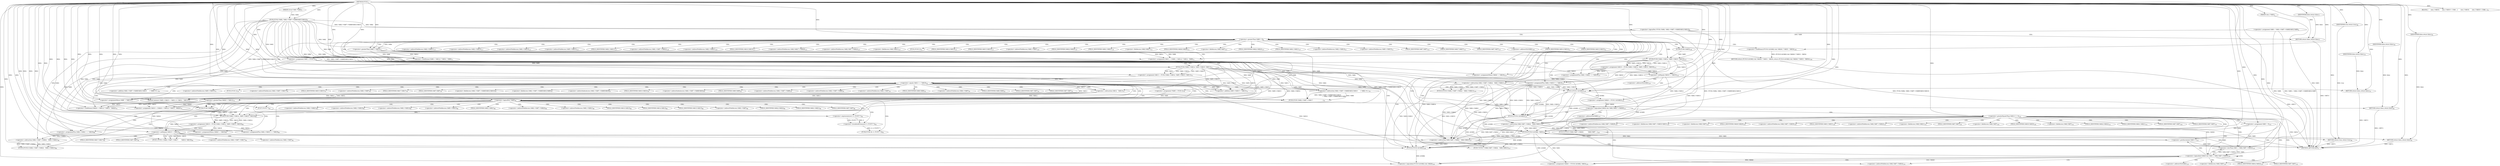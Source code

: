 digraph "FUN1" {  
"8" [label = <(METHOD,FUN1)<SUB>1</SUB>> ]
"331" [label = <(METHOD_RETURN,ANY)<SUB>1</SUB>> ]
"9" [label = <(PARAM,struct VAR1 *VAR2)<SUB>1</SUB>> ]
"10" [label = <(PARAM,size_t VAR3)<SUB>1</SUB>> ]
"14" [label = <(&lt;operator&gt;.assignment,VAR6 = VAR2-&gt;VAR7-&gt;VAR8[VAR3].VAR9)<SUB>4</SUB>> ]
"205" [label = <(FUN8,FUN8 (VAR5))<SUB>109</SUB>> ]
"207" [label = <(&lt;operator&gt;.assignment,VAR18 = FUN9 (VAR2-&gt;VAR14, VAR5-&gt;VAR15, VAR19))<SUB>112</SUB>> ]
"217" [label = <(&lt;operator&gt;.assignmentMinus,VAR20 -= VAR18)<SUB>113</SUB>> ]
"220" [label = <(&lt;operator&gt;.assignmentPlus,VAR2-&gt;VAR21 += VAR18)<SUB>115</SUB>> ]
"225" [label = <(FUN10,FUN10 (VAR2-&gt;VAR7-&gt;VAR22 - VAR2-&gt;VAR21))<SUB>116</SUB>> ]
"235" [label = <(&lt;operator&gt;.assignmentPlus,VAR2-&gt;VAR10 += VAR18)<SUB>117</SUB>> ]
"312" [label = <(FUN17,FUN17 (VAR2.VAR7-&gt;VAR22 - VAR2.VAR21))<SUB>137</SUB>> ]
"322" [label = <(RETURN,return (FUN18 (&amp;VAR2) &amp;&amp; VAR26) ? VAR33 : VAR34;,return (FUN18 (&amp;VAR2) &amp;&amp; VAR26) ? VAR33 : VAR34;)<SUB>138</SUB>> ]
"26" [label = <(&lt;operator&gt;.logicalNot,!FUN2 (VAR2, VAR2-&gt;VAR7-&gt;VAR8[VAR3].VAR10))<SUB>6</SUB>> ]
"42" [label = <(&lt;operator&gt;.greaterThan,VAR6 &gt; 0)<SUB>9</SUB>> ]
"241" [label = <(&lt;operator&gt;.notEquals,VAR18 != VAR19)<SUB>118</SUB>> ]
"251" [label = <(&lt;operator&gt;.logicalAnd,VAR26 &amp;&amp; VAR2.VAR27-&gt;VAR28)<SUB>121</SUB>> ]
"323" [label = <(&lt;operator&gt;.conditional,(FUN18 (&amp;VAR2) &amp;&amp; VAR26) ? VAR33 : VAR34)<SUB>138</SUB>> ]
"39" [label = <(RETURN,return false;,return false;)<SUB>7</SUB>> ]
"47" [label = <(&lt;operator&gt;.assignment,VAR11 = (VAR6 &gt; VAR12) ? VAR12 : VAR6)<SUB>11</SUB>> ]
"56" [label = <(&lt;operator&gt;.assignment,VAR5 = FUN3 ())<SUB>14</SUB>> ]
"59" [label = <(&lt;operator&gt;.assignment,VAR13 = FUN4 (VAR2-&gt;VAR14, VAR5-&gt;VAR15, VAR11))<SUB>15</SUB>> ]
"104" [label = <(memset,memset (VAR5-&gt;VAR15 + VAR13, 0, VAR12 - VAR13))<SUB>74</SUB>> ]
"114" [label = <(&lt;operator&gt;.assignmentMinus,VAR6 -= VAR13)<SUB>75</SUB>> ]
"117" [label = <(BLOCK,{
      size_t VAR18;
      size_t VAR19 = (VAR...,{
      size_t VAR18;
      size_t VAR19 = (VAR...)<SUB>76</SUB>> ]
"195" [label = <(RETURN,return true;,return true;)<SUB>98</SUB>> ]
"209" [label = <(FUN9,FUN9 (VAR2-&gt;VAR14, VAR5-&gt;VAR15, VAR19))<SUB>112</SUB>> ]
"226" [label = <(&lt;operator&gt;.subtraction,VAR2-&gt;VAR7-&gt;VAR22 - VAR2-&gt;VAR21)<SUB>116</SUB>> ]
"245" [label = <(&lt;operator&gt;.assignment,VAR26 = FUN13 (&amp;VAR2))<SUB>120</SUB>> ]
"259" [label = <(FUN14,FUN14 (&amp;VAR2))<SUB>123</SUB>> ]
"313" [label = <(&lt;operator&gt;.subtraction,VAR2.VAR7-&gt;VAR22 - VAR2.VAR21)<SUB>137</SUB>> ]
"27" [label = <(FUN2,FUN2 (VAR2, VAR2-&gt;VAR7-&gt;VAR8[VAR3].VAR10))<SUB>6</SUB>> ]
"40" [label = <(IDENTIFIER,false,return false;)<SUB>7</SUB>> ]
"70" [label = <(&lt;operator&gt;.equals,VAR13 == VAR16)<SUB>16</SUB>> ]
"120" [label = <(&lt;operator&gt;.assignment,VAR19 = (VAR20 &gt; VAR12) ? VAR12 : VAR20)<SUB>78</SUB>> ]
"129" [label = <(&lt;operator&gt;.assignment,*VAR5 = FUN3 ())<SUB>79</SUB>> ]
"145" [label = <(FUN8,FUN8 (VAR5))<SUB>85</SUB>> ]
"147" [label = <(&lt;operator&gt;.assignment,VAR18 = FUN9 (VAR2-&gt;VAR14, VAR5-&gt;VAR15, VAR19))<SUB>86</SUB>> ]
"157" [label = <(&lt;operator&gt;.assignmentMinus,VAR20 -= VAR18)<SUB>87</SUB>> ]
"160" [label = <(&lt;operator&gt;.assignmentPlus,VAR2-&gt;VAR21 += VAR18)<SUB>88</SUB>> ]
"165" [label = <(FUN10,FUN10 (VAR2-&gt;VAR7-&gt;VAR22 - VAR2-&gt;VAR21))<SUB>89</SUB>> ]
"175" [label = <(&lt;operator&gt;.assignmentPlus,VAR2-&gt;VAR10 += VAR18)<SUB>90</SUB>> ]
"196" [label = <(IDENTIFIER,true,return true;)<SUB>98</SUB>> ]
"263" [label = <(&lt;operator&gt;.greaterEqualsThan,VAR14 &gt;= 0)<SUB>125</SUB>> ]
"324" [label = <(&lt;operator&gt;.logicalAnd,FUN18 (&amp;VAR2) &amp;&amp; VAR26)<SUB>138</SUB>> ]
"49" [label = <(&lt;operator&gt;.conditional,(VAR6 &gt; VAR12) ? VAR12 : VAR6)<SUB>11</SUB>> ]
"61" [label = <(FUN4,FUN4 (VAR2-&gt;VAR14, VAR5-&gt;VAR15, VAR11))<SUB>15</SUB>> ]
"74" [label = <(FUN5,FUN5 (VAR2-&gt;VAR7-&gt;VAR17,
	                     ...)<SUB>18</SUB>> ]
"102" [label = <(RETURN,return false;,return false;)<SUB>23</SUB>> ]
"105" [label = <(&lt;operator&gt;.addition,VAR5-&gt;VAR15 + VAR13)<SUB>74</SUB>> ]
"111" [label = <(&lt;operator&gt;.subtraction,VAR12 - VAR13)<SUB>74</SUB>> ]
"133" [label = <(&lt;operator&gt;.logicalNot,!VAR5)<SUB>80</SUB>> ]
"181" [label = <(&lt;operator&gt;.notEquals,VAR18 != VAR19)<SUB>91</SUB>> ]
"247" [label = <(FUN13,FUN13 (&amp;VAR2))<SUB>120</SUB>> ]
"268" [label = <(FUN15,FUN15 (VAR2.VAR7-&gt;VAR29,
		          VAR2.VAR7-...)<SUB>129</SUB>> ]
"325" [label = <(FUN18,FUN18 (&amp;VAR2))<SUB>138</SUB>> ]
"50" [label = <(&lt;operator&gt;.greaterThan,VAR6 &gt; VAR12)<SUB>11</SUB>> ]
"103" [label = <(IDENTIFIER,false,return false;)<SUB>23</SUB>> ]
"122" [label = <(&lt;operator&gt;.conditional,(VAR20 &gt; VAR12) ? VAR12 : VAR20)<SUB>78</SUB>> ]
"136" [label = <(FUN6,FUN6 ((0, 0, FUN7(&quot;&quot;))))<SUB>82</SUB>> ]
"143" [label = <(RETURN,return false;,return false;)<SUB>83</SUB>> ]
"149" [label = <(FUN9,FUN9 (VAR2-&gt;VAR14, VAR5-&gt;VAR15, VAR19))<SUB>86</SUB>> ]
"166" [label = <(&lt;operator&gt;.subtraction,VAR2-&gt;VAR7-&gt;VAR22 - VAR2-&gt;VAR21)<SUB>89</SUB>> ]
"185" [label = <(FUN11,FUN11 (VAR2-&gt;VAR7-&gt;VAR17,
			       VAR18, VAR19))<SUB>93</SUB>> ]
"193" [label = <(RETURN,return false;,return false;)<SUB>95</SUB>> ]
"295" [label = <(&lt;operator&gt;.logicalAnd,VAR26 &amp;&amp; VAR3 &lt; VAR2.VAR7-&gt;VAR32)<SUB>132</SUB>> ]
"304" [label = <(&lt;operator&gt;.postIncrement,VAR3++)<SUB>132</SUB>> ]
"306" [label = <(&lt;operator&gt;.assignment,VAR26 = FUN16 (&amp;VAR2, VAR3))<SUB>133</SUB>> ]
"80" [label = <(&lt;operator&gt;.subtraction,VAR2-&gt;VAR7-&gt;VAR8[VAR3].VAR10
			      + VAR2-&gt;V...)<SUB>19</SUB>> ]
"123" [label = <(&lt;operator&gt;.greaterThan,VAR20 &gt; VAR12)<SUB>78</SUB>> ]
"144" [label = <(IDENTIFIER,false,return false;)<SUB>83</SUB>> ]
"194" [label = <(IDENTIFIER,false,return false;)<SUB>95</SUB>> ]
"281" [label = <(&lt;operator&gt;.subtraction,VAR2.VAR7-&gt;VAR22 - VAR2.VAR21)<SUB>131</SUB>> ]
"292" [label = <(&lt;operator&gt;.assignment,VAR3 = 0)<SUB>132</SUB>> ]
"81" [label = <(&lt;operator&gt;.addition,VAR2-&gt;VAR7-&gt;VAR8[VAR3].VAR10
			      + VAR2-&gt;V...)<SUB>19</SUB>> ]
"137" [label = <(&lt;operator&gt;.bracketedPrimary,(0, 0, FUN7(&quot;&quot;)))<SUB>82</SUB>> ]
"297" [label = <(&lt;operator&gt;.lessThan,VAR3 &lt; VAR2.VAR7-&gt;VAR32)<SUB>132</SUB>> ]
"308" [label = <(FUN16,FUN16 (&amp;VAR2, VAR3))<SUB>133</SUB>> ]
"138" [label = <(&lt;operator&gt;.expressionList,0, 0, FUN7(&quot;&quot;))<SUB>82</SUB>> ]
"141" [label = <(FUN7,FUN7(&quot;&quot;))<SUB>82</SUB>> ]
"221" [label = <(&lt;operator&gt;.indirectFieldAccess,VAR2-&gt;VAR21)<SUB>115</SUB>> ]
"236" [label = <(&lt;operator&gt;.indirectFieldAccess,VAR2-&gt;VAR10)<SUB>117</SUB>> ]
"210" [label = <(&lt;operator&gt;.indirectFieldAccess,VAR2-&gt;VAR14)<SUB>112</SUB>> ]
"213" [label = <(&lt;operator&gt;.indirectFieldAccess,VAR5-&gt;VAR15)<SUB>112</SUB>> ]
"223" [label = <(FIELD_IDENTIFIER,VAR21,VAR21)<SUB>115</SUB>> ]
"227" [label = <(&lt;operator&gt;.indirectFieldAccess,VAR2-&gt;VAR7-&gt;VAR22)<SUB>116</SUB>> ]
"232" [label = <(&lt;operator&gt;.indirectFieldAccess,VAR2-&gt;VAR21)<SUB>116</SUB>> ]
"238" [label = <(FIELD_IDENTIFIER,VAR10,VAR10)<SUB>117</SUB>> ]
"253" [label = <(&lt;operator&gt;.indirectFieldAccess,VAR2.VAR27-&gt;VAR28)<SUB>121</SUB>> ]
"314" [label = <(&lt;operator&gt;.indirectFieldAccess,VAR2.VAR7-&gt;VAR22)<SUB>137</SUB>> ]
"319" [label = <(&lt;operator&gt;.fieldAccess,VAR2.VAR21)<SUB>137</SUB>> ]
"58" [label = <(FUN3,FUN3 ())<SUB>14</SUB>> ]
"212" [label = <(FIELD_IDENTIFIER,VAR14,VAR14)<SUB>112</SUB>> ]
"215" [label = <(FIELD_IDENTIFIER,VAR15,VAR15)<SUB>112</SUB>> ]
"228" [label = <(&lt;operator&gt;.indirectFieldAccess,VAR2-&gt;VAR7)<SUB>116</SUB>> ]
"231" [label = <(FIELD_IDENTIFIER,VAR22,VAR22)<SUB>116</SUB>> ]
"234" [label = <(FIELD_IDENTIFIER,VAR21,VAR21)<SUB>116</SUB>> ]
"254" [label = <(&lt;operator&gt;.fieldAccess,VAR2.VAR27)<SUB>121</SUB>> ]
"257" [label = <(FIELD_IDENTIFIER,VAR28,VAR28)<SUB>121</SUB>> ]
"260" [label = <(&lt;operator&gt;.addressOf,&amp;VAR2)<SUB>123</SUB>> ]
"315" [label = <(&lt;operator&gt;.fieldAccess,VAR2.VAR7)<SUB>137</SUB>> ]
"318" [label = <(FIELD_IDENTIFIER,VAR22,VAR22)<SUB>137</SUB>> ]
"321" [label = <(FIELD_IDENTIFIER,VAR21,VAR21)<SUB>137</SUB>> ]
"62" [label = <(&lt;operator&gt;.indirectFieldAccess,VAR2-&gt;VAR14)<SUB>15</SUB>> ]
"65" [label = <(&lt;operator&gt;.indirectFieldAccess,VAR5-&gt;VAR15)<SUB>15</SUB>> ]
"106" [label = <(&lt;operator&gt;.indirectFieldAccess,VAR5-&gt;VAR15)<SUB>74</SUB>> ]
"131" [label = <(FUN3,FUN3 ())<SUB>79</SUB>> ]
"161" [label = <(&lt;operator&gt;.indirectFieldAccess,VAR2-&gt;VAR21)<SUB>88</SUB>> ]
"176" [label = <(&lt;operator&gt;.indirectFieldAccess,VAR2-&gt;VAR10)<SUB>90</SUB>> ]
"230" [label = <(FIELD_IDENTIFIER,VAR7,VAR7)<SUB>116</SUB>> ]
"248" [label = <(&lt;operator&gt;.addressOf,&amp;VAR2)<SUB>120</SUB>> ]
"256" [label = <(FIELD_IDENTIFIER,VAR27,VAR27)<SUB>121</SUB>> ]
"317" [label = <(FIELD_IDENTIFIER,VAR7,VAR7)<SUB>137</SUB>> ]
"326" [label = <(&lt;operator&gt;.addressOf,&amp;VAR2)<SUB>138</SUB>> ]
"64" [label = <(FIELD_IDENTIFIER,VAR14,VAR14)<SUB>15</SUB>> ]
"67" [label = <(FIELD_IDENTIFIER,VAR15,VAR15)<SUB>15</SUB>> ]
"75" [label = <(&lt;operator&gt;.indirectFieldAccess,VAR2-&gt;VAR7-&gt;VAR17)<SUB>18</SUB>> ]
"108" [label = <(FIELD_IDENTIFIER,VAR15,VAR15)<SUB>74</SUB>> ]
"150" [label = <(&lt;operator&gt;.indirectFieldAccess,VAR2-&gt;VAR14)<SUB>86</SUB>> ]
"153" [label = <(&lt;operator&gt;.indirectFieldAccess,VAR5-&gt;VAR15)<SUB>86</SUB>> ]
"163" [label = <(FIELD_IDENTIFIER,VAR21,VAR21)<SUB>88</SUB>> ]
"167" [label = <(&lt;operator&gt;.indirectFieldAccess,VAR2-&gt;VAR7-&gt;VAR22)<SUB>89</SUB>> ]
"172" [label = <(&lt;operator&gt;.indirectFieldAccess,VAR2-&gt;VAR21)<SUB>89</SUB>> ]
"178" [label = <(FIELD_IDENTIFIER,VAR10,VAR10)<SUB>90</SUB>> ]
"269" [label = <(&lt;operator&gt;.indirectFieldAccess,VAR2.VAR7-&gt;VAR29)<SUB>129</SUB>> ]
"274" [label = <(&lt;operator&gt;.fieldAccess,VAR2.VAR7-&gt;VAR30.VAR31)<SUB>130</SUB>> ]
"76" [label = <(&lt;operator&gt;.indirectFieldAccess,VAR2-&gt;VAR7)<SUB>18</SUB>> ]
"79" [label = <(FIELD_IDENTIFIER,VAR17,VAR17)<SUB>18</SUB>> ]
"152" [label = <(FIELD_IDENTIFIER,VAR14,VAR14)<SUB>86</SUB>> ]
"155" [label = <(FIELD_IDENTIFIER,VAR15,VAR15)<SUB>86</SUB>> ]
"168" [label = <(&lt;operator&gt;.indirectFieldAccess,VAR2-&gt;VAR7)<SUB>89</SUB>> ]
"171" [label = <(FIELD_IDENTIFIER,VAR22,VAR22)<SUB>89</SUB>> ]
"174" [label = <(FIELD_IDENTIFIER,VAR21,VAR21)<SUB>89</SUB>> ]
"186" [label = <(&lt;operator&gt;.indirectFieldAccess,VAR2-&gt;VAR7-&gt;VAR17)<SUB>93</SUB>> ]
"270" [label = <(&lt;operator&gt;.fieldAccess,VAR2.VAR7)<SUB>129</SUB>> ]
"273" [label = <(FIELD_IDENTIFIER,VAR29,VAR29)<SUB>129</SUB>> ]
"275" [label = <(&lt;operator&gt;.indirectFieldAccess,VAR2.VAR7-&gt;VAR30)<SUB>130</SUB>> ]
"280" [label = <(FIELD_IDENTIFIER,VAR31,VAR31)<SUB>130</SUB>> ]
"282" [label = <(&lt;operator&gt;.indirectFieldAccess,VAR2.VAR7-&gt;VAR22)<SUB>131</SUB>> ]
"287" [label = <(&lt;operator&gt;.fieldAccess,VAR2.VAR21)<SUB>131</SUB>> ]
"78" [label = <(FIELD_IDENTIFIER,VAR7,VAR7)<SUB>18</SUB>> ]
"82" [label = <(&lt;operator&gt;.fieldAccess,VAR2-&gt;VAR7-&gt;VAR8[VAR3].VAR10)<SUB>19</SUB>> ]
"91" [label = <(&lt;operator&gt;.fieldAccess,VAR2-&gt;VAR7-&gt;VAR8[VAR3].VAR9)<SUB>20</SUB>> ]
"170" [label = <(FIELD_IDENTIFIER,VAR7,VAR7)<SUB>89</SUB>> ]
"187" [label = <(&lt;operator&gt;.indirectFieldAccess,VAR2-&gt;VAR7)<SUB>93</SUB>> ]
"190" [label = <(FIELD_IDENTIFIER,VAR17,VAR17)<SUB>93</SUB>> ]
"272" [label = <(FIELD_IDENTIFIER,VAR7,VAR7)<SUB>129</SUB>> ]
"276" [label = <(&lt;operator&gt;.fieldAccess,VAR2.VAR7)<SUB>130</SUB>> ]
"279" [label = <(FIELD_IDENTIFIER,VAR30,VAR30)<SUB>130</SUB>> ]
"283" [label = <(&lt;operator&gt;.fieldAccess,VAR2.VAR7)<SUB>131</SUB>> ]
"286" [label = <(FIELD_IDENTIFIER,VAR22,VAR22)<SUB>131</SUB>> ]
"289" [label = <(FIELD_IDENTIFIER,VAR21,VAR21)<SUB>131</SUB>> ]
"299" [label = <(&lt;operator&gt;.indirectFieldAccess,VAR2.VAR7-&gt;VAR32)<SUB>132</SUB>> ]
"309" [label = <(&lt;operator&gt;.addressOf,&amp;VAR2)<SUB>133</SUB>> ]
"83" [label = <(&lt;operator&gt;.indirectIndexAccess,VAR2-&gt;VAR7-&gt;VAR8[VAR3])<SUB>19</SUB>> ]
"90" [label = <(FIELD_IDENTIFIER,VAR10,VAR10)<SUB>19</SUB>> ]
"92" [label = <(&lt;operator&gt;.indirectIndexAccess,VAR2-&gt;VAR7-&gt;VAR8[VAR3])<SUB>20</SUB>> ]
"99" [label = <(FIELD_IDENTIFIER,VAR9,VAR9)<SUB>20</SUB>> ]
"189" [label = <(FIELD_IDENTIFIER,VAR7,VAR7)<SUB>93</SUB>> ]
"278" [label = <(FIELD_IDENTIFIER,VAR7,VAR7)<SUB>130</SUB>> ]
"285" [label = <(FIELD_IDENTIFIER,VAR7,VAR7)<SUB>131</SUB>> ]
"300" [label = <(&lt;operator&gt;.fieldAccess,VAR2.VAR7)<SUB>132</SUB>> ]
"303" [label = <(FIELD_IDENTIFIER,VAR32,VAR32)<SUB>132</SUB>> ]
"84" [label = <(&lt;operator&gt;.indirectFieldAccess,VAR2-&gt;VAR7-&gt;VAR8)<SUB>19</SUB>> ]
"93" [label = <(&lt;operator&gt;.indirectFieldAccess,VAR2-&gt;VAR7-&gt;VAR8)<SUB>20</SUB>> ]
"302" [label = <(FIELD_IDENTIFIER,VAR7,VAR7)<SUB>132</SUB>> ]
"85" [label = <(&lt;operator&gt;.indirectFieldAccess,VAR2-&gt;VAR7)<SUB>19</SUB>> ]
"88" [label = <(FIELD_IDENTIFIER,VAR8,VAR8)<SUB>19</SUB>> ]
"94" [label = <(&lt;operator&gt;.indirectFieldAccess,VAR2-&gt;VAR7)<SUB>20</SUB>> ]
"97" [label = <(FIELD_IDENTIFIER,VAR8,VAR8)<SUB>20</SUB>> ]
"87" [label = <(FIELD_IDENTIFIER,VAR7,VAR7)<SUB>19</SUB>> ]
"96" [label = <(FIELD_IDENTIFIER,VAR7,VAR7)<SUB>20</SUB>> ]
  "102" -> "331"  [ label = "DDG: &lt;RET&gt;"] 
  "193" -> "331"  [ label = "DDG: &lt;RET&gt;"] 
  "39" -> "331"  [ label = "DDG: &lt;RET&gt;"] 
  "195" -> "331"  [ label = "DDG: &lt;RET&gt;"] 
  "322" -> "331"  [ label = "DDG: &lt;RET&gt;"] 
  "143" -> "331"  [ label = "DDG: &lt;RET&gt;"] 
  "10" -> "331"  [ label = "DDG: VAR3"] 
  "14" -> "331"  [ label = "DDG: VAR6"] 
  "14" -> "331"  [ label = "DDG: VAR6 = VAR2-&gt;VAR7-&gt;VAR8[VAR3].VAR9"] 
  "27" -> "331"  [ label = "DDG: VAR2"] 
  "27" -> "331"  [ label = "DDG: VAR2-&gt;VAR7-&gt;VAR8[VAR3].VAR10"] 
  "26" -> "331"  [ label = "DDG: FUN2 (VAR2, VAR2-&gt;VAR7-&gt;VAR8[VAR3].VAR10)"] 
  "26" -> "331"  [ label = "DDG: !FUN2 (VAR2, VAR2-&gt;VAR7-&gt;VAR8[VAR3].VAR10)"] 
  "70" -> "331"  [ label = "DDG: VAR16"] 
  "263" -> "331"  [ label = "DDG: VAR14"] 
  "8" -> "9"  [ label = "DDG: "] 
  "8" -> "10"  [ label = "DDG: "] 
  "209" -> "207"  [ label = "DDG: VAR2-&gt;VAR14"] 
  "209" -> "207"  [ label = "DDG: VAR5-&gt;VAR15"] 
  "209" -> "207"  [ label = "DDG: VAR19"] 
  "207" -> "217"  [ label = "DDG: VAR18"] 
  "8" -> "217"  [ label = "DDG: "] 
  "8" -> "220"  [ label = "DDG: "] 
  "207" -> "220"  [ label = "DDG: VAR18"] 
  "8" -> "235"  [ label = "DDG: "] 
  "207" -> "235"  [ label = "DDG: VAR18"] 
  "323" -> "322"  [ label = "DDG: (FUN18 (&amp;VAR2) &amp;&amp; VAR26) ? VAR33 : VAR34"] 
  "8" -> "205"  [ label = "DDG: "] 
  "27" -> "220"  [ label = "DDG: VAR2"] 
  "226" -> "225"  [ label = "DDG: VAR2-&gt;VAR7-&gt;VAR22"] 
  "226" -> "225"  [ label = "DDG: VAR2-&gt;VAR21"] 
  "27" -> "235"  [ label = "DDG: VAR2"] 
  "313" -> "312"  [ label = "DDG: VAR2.VAR7-&gt;VAR22"] 
  "313" -> "312"  [ label = "DDG: VAR2.VAR21"] 
  "8" -> "323"  [ label = "DDG: "] 
  "27" -> "26"  [ label = "DDG: VAR2"] 
  "27" -> "26"  [ label = "DDG: VAR2-&gt;VAR7-&gt;VAR8[VAR3].VAR10"] 
  "40" -> "39"  [ label = "DDG: false"] 
  "8" -> "39"  [ label = "DDG: "] 
  "14" -> "42"  [ label = "DDG: VAR6"] 
  "8" -> "42"  [ label = "DDG: "] 
  "50" -> "47"  [ label = "DDG: VAR12"] 
  "8" -> "47"  [ label = "DDG: "] 
  "50" -> "47"  [ label = "DDG: VAR6"] 
  "8" -> "56"  [ label = "DDG: "] 
  "61" -> "59"  [ label = "DDG: VAR2-&gt;VAR14"] 
  "61" -> "59"  [ label = "DDG: VAR5-&gt;VAR15"] 
  "61" -> "59"  [ label = "DDG: VAR11"] 
  "111" -> "114"  [ label = "DDG: VAR13"] 
  "8" -> "114"  [ label = "DDG: "] 
  "8" -> "117"  [ label = "DDG: "] 
  "196" -> "195"  [ label = "DDG: true"] 
  "8" -> "195"  [ label = "DDG: "] 
  "27" -> "209"  [ label = "DDG: VAR2"] 
  "205" -> "209"  [ label = "DDG: VAR5"] 
  "8" -> "209"  [ label = "DDG: "] 
  "27" -> "226"  [ label = "DDG: VAR2"] 
  "220" -> "226"  [ label = "DDG: VAR2-&gt;VAR21"] 
  "8" -> "241"  [ label = "DDG: "] 
  "207" -> "241"  [ label = "DDG: VAR18"] 
  "209" -> "241"  [ label = "DDG: VAR19"] 
  "247" -> "245"  [ label = "DDG: &amp;VAR2"] 
  "245" -> "251"  [ label = "DDG: VAR26"] 
  "8" -> "251"  [ label = "DDG: "] 
  "281" -> "313"  [ label = "DDG: VAR2.VAR7-&gt;VAR22"] 
  "27" -> "313"  [ label = "DDG: VAR2"] 
  "281" -> "313"  [ label = "DDG: VAR2.VAR21"] 
  "209" -> "313"  [ label = "DDG: VAR2-&gt;VAR14"] 
  "226" -> "313"  [ label = "DDG: VAR2-&gt;VAR21"] 
  "235" -> "313"  [ label = "DDG: VAR2-&gt;VAR10"] 
  "8" -> "313"  [ label = "DDG: "] 
  "247" -> "313"  [ label = "DDG: &amp;VAR2"] 
  "259" -> "313"  [ label = "DDG: &amp;VAR2"] 
  "308" -> "313"  [ label = "DDG: &amp;VAR2"] 
  "9" -> "27"  [ label = "DDG: VAR2"] 
  "8" -> "27"  [ label = "DDG: "] 
  "8" -> "40"  [ label = "DDG: "] 
  "56" -> "104"  [ label = "DDG: VAR5"] 
  "61" -> "104"  [ label = "DDG: VAR5-&gt;VAR15"] 
  "70" -> "104"  [ label = "DDG: VAR13"] 
  "8" -> "104"  [ label = "DDG: "] 
  "111" -> "104"  [ label = "DDG: VAR12"] 
  "111" -> "104"  [ label = "DDG: VAR13"] 
  "50" -> "114"  [ label = "DDG: VAR6"] 
  "123" -> "120"  [ label = "DDG: VAR12"] 
  "8" -> "120"  [ label = "DDG: "] 
  "123" -> "120"  [ label = "DDG: VAR20"] 
  "8" -> "129"  [ label = "DDG: "] 
  "149" -> "147"  [ label = "DDG: VAR2-&gt;VAR14"] 
  "149" -> "147"  [ label = "DDG: VAR5-&gt;VAR15"] 
  "149" -> "147"  [ label = "DDG: VAR19"] 
  "147" -> "157"  [ label = "DDG: VAR18"] 
  "8" -> "157"  [ label = "DDG: "] 
  "8" -> "160"  [ label = "DDG: "] 
  "147" -> "160"  [ label = "DDG: VAR18"] 
  "8" -> "175"  [ label = "DDG: "] 
  "147" -> "175"  [ label = "DDG: VAR18"] 
  "8" -> "196"  [ label = "DDG: "] 
  "247" -> "259"  [ label = "DDG: &amp;VAR2"] 
  "27" -> "259"  [ label = "DDG: VAR2"] 
  "209" -> "259"  [ label = "DDG: VAR2-&gt;VAR14"] 
  "226" -> "259"  [ label = "DDG: VAR2-&gt;VAR21"] 
  "235" -> "259"  [ label = "DDG: VAR2-&gt;VAR10"] 
  "8" -> "259"  [ label = "DDG: "] 
  "325" -> "324"  [ label = "DDG: &amp;VAR2"] 
  "251" -> "324"  [ label = "DDG: VAR26"] 
  "295" -> "324"  [ label = "DDG: VAR26"] 
  "8" -> "324"  [ label = "DDG: "] 
  "50" -> "49"  [ label = "DDG: VAR12"] 
  "8" -> "49"  [ label = "DDG: "] 
  "50" -> "49"  [ label = "DDG: VAR6"] 
  "27" -> "61"  [ label = "DDG: VAR2"] 
  "56" -> "61"  [ label = "DDG: VAR5"] 
  "47" -> "61"  [ label = "DDG: VAR11"] 
  "8" -> "61"  [ label = "DDG: "] 
  "59" -> "70"  [ label = "DDG: VAR13"] 
  "8" -> "70"  [ label = "DDG: "] 
  "103" -> "102"  [ label = "DDG: false"] 
  "8" -> "102"  [ label = "DDG: "] 
  "56" -> "105"  [ label = "DDG: VAR5"] 
  "61" -> "105"  [ label = "DDG: VAR5-&gt;VAR15"] 
  "70" -> "105"  [ label = "DDG: VAR13"] 
  "8" -> "105"  [ label = "DDG: "] 
  "8" -> "111"  [ label = "DDG: "] 
  "50" -> "111"  [ label = "DDG: VAR12"] 
  "70" -> "111"  [ label = "DDG: VAR13"] 
  "133" -> "145"  [ label = "DDG: VAR5"] 
  "8" -> "145"  [ label = "DDG: "] 
  "56" -> "145"  [ label = "DDG: VAR5"] 
  "61" -> "145"  [ label = "DDG: VAR5-&gt;VAR15"] 
  "123" -> "157"  [ label = "DDG: VAR20"] 
  "27" -> "160"  [ label = "DDG: VAR2"] 
  "166" -> "165"  [ label = "DDG: VAR2-&gt;VAR7-&gt;VAR22"] 
  "166" -> "165"  [ label = "DDG: VAR2-&gt;VAR21"] 
  "27" -> "175"  [ label = "DDG: VAR2"] 
  "27" -> "247"  [ label = "DDG: VAR2"] 
  "209" -> "247"  [ label = "DDG: VAR2-&gt;VAR14"] 
  "226" -> "247"  [ label = "DDG: VAR2-&gt;VAR21"] 
  "235" -> "247"  [ label = "DDG: VAR2-&gt;VAR10"] 
  "8" -> "247"  [ label = "DDG: "] 
  "8" -> "263"  [ label = "DDG: "] 
  "247" -> "325"  [ label = "DDG: &amp;VAR2"] 
  "259" -> "325"  [ label = "DDG: &amp;VAR2"] 
  "308" -> "325"  [ label = "DDG: &amp;VAR2"] 
  "27" -> "325"  [ label = "DDG: VAR2"] 
  "209" -> "325"  [ label = "DDG: VAR2-&gt;VAR14"] 
  "226" -> "325"  [ label = "DDG: VAR2-&gt;VAR21"] 
  "235" -> "325"  [ label = "DDG: VAR2-&gt;VAR10"] 
  "313" -> "325"  [ label = "DDG: VAR2.VAR21"] 
  "8" -> "325"  [ label = "DDG: "] 
  "281" -> "325"  [ label = "DDG: VAR2.VAR21"] 
  "42" -> "50"  [ label = "DDG: VAR6"] 
  "8" -> "50"  [ label = "DDG: "] 
  "80" -> "74"  [ label = "DDG: VAR2-&gt;VAR7-&gt;VAR8[VAR3].VAR10
			      + VAR2-&gt;VAR7-&gt;VAR8[VAR3].VAR9"] 
  "80" -> "74"  [ label = "DDG: VAR6"] 
  "61" -> "74"  [ label = "DDG: VAR11"] 
  "8" -> "74"  [ label = "DDG: "] 
  "8" -> "103"  [ label = "DDG: "] 
  "123" -> "122"  [ label = "DDG: VAR12"] 
  "8" -> "122"  [ label = "DDG: "] 
  "123" -> "122"  [ label = "DDG: VAR20"] 
  "129" -> "133"  [ label = "DDG: VAR5"] 
  "8" -> "133"  [ label = "DDG: "] 
  "56" -> "133"  [ label = "DDG: VAR5"] 
  "61" -> "133"  [ label = "DDG: VAR5-&gt;VAR15"] 
  "144" -> "143"  [ label = "DDG: false"] 
  "8" -> "143"  [ label = "DDG: "] 
  "27" -> "149"  [ label = "DDG: VAR2"] 
  "61" -> "149"  [ label = "DDG: VAR2-&gt;VAR14"] 
  "145" -> "149"  [ label = "DDG: VAR5"] 
  "56" -> "149"  [ label = "DDG: VAR5"] 
  "61" -> "149"  [ label = "DDG: VAR5-&gt;VAR15"] 
  "120" -> "149"  [ label = "DDG: VAR19"] 
  "8" -> "149"  [ label = "DDG: "] 
  "27" -> "166"  [ label = "DDG: VAR2"] 
  "160" -> "166"  [ label = "DDG: VAR2-&gt;VAR21"] 
  "8" -> "181"  [ label = "DDG: "] 
  "147" -> "181"  [ label = "DDG: VAR18"] 
  "149" -> "181"  [ label = "DDG: VAR19"] 
  "194" -> "193"  [ label = "DDG: false"] 
  "8" -> "193"  [ label = "DDG: "] 
  "281" -> "268"  [ label = "DDG: VAR2.VAR7-&gt;VAR22"] 
  "281" -> "268"  [ label = "DDG: VAR2.VAR21"] 
  "308" -> "306"  [ label = "DDG: &amp;VAR2"] 
  "308" -> "306"  [ label = "DDG: VAR3"] 
  "27" -> "80"  [ label = "DDG: VAR2-&gt;VAR7-&gt;VAR8[VAR3].VAR10"] 
  "8" -> "80"  [ label = "DDG: "] 
  "50" -> "80"  [ label = "DDG: VAR6"] 
  "8" -> "123"  [ label = "DDG: "] 
  "111" -> "123"  [ label = "DDG: VAR12"] 
  "137" -> "136"  [ label = "DDG: 0, 0, FUN7(&quot;&quot;)"] 
  "8" -> "144"  [ label = "DDG: "] 
  "181" -> "185"  [ label = "DDG: VAR18"] 
  "8" -> "185"  [ label = "DDG: "] 
  "181" -> "185"  [ label = "DDG: VAR19"] 
  "8" -> "194"  [ label = "DDG: "] 
  "27" -> "281"  [ label = "DDG: VAR2"] 
  "209" -> "281"  [ label = "DDG: VAR2-&gt;VAR14"] 
  "226" -> "281"  [ label = "DDG: VAR2-&gt;VAR21"] 
  "235" -> "281"  [ label = "DDG: VAR2-&gt;VAR10"] 
  "8" -> "281"  [ label = "DDG: "] 
  "247" -> "281"  [ label = "DDG: &amp;VAR2"] 
  "8" -> "292"  [ label = "DDG: "] 
  "251" -> "295"  [ label = "DDG: VAR26"] 
  "306" -> "295"  [ label = "DDG: VAR26"] 
  "8" -> "295"  [ label = "DDG: "] 
  "297" -> "295"  [ label = "DDG: VAR3"] 
  "297" -> "295"  [ label = "DDG: VAR2.VAR7-&gt;VAR32"] 
  "308" -> "304"  [ label = "DDG: VAR3"] 
  "8" -> "304"  [ label = "DDG: "] 
  "27" -> "81"  [ label = "DDG: VAR2-&gt;VAR7-&gt;VAR8[VAR3].VAR10"] 
  "138" -> "137"  [ label = "DDG: 0"] 
  "138" -> "137"  [ label = "DDG: FUN7(&quot;&quot;)"] 
  "292" -> "297"  [ label = "DDG: VAR3"] 
  "304" -> "297"  [ label = "DDG: VAR3"] 
  "8" -> "297"  [ label = "DDG: "] 
  "259" -> "308"  [ label = "DDG: &amp;VAR2"] 
  "27" -> "308"  [ label = "DDG: VAR2"] 
  "209" -> "308"  [ label = "DDG: VAR2-&gt;VAR14"] 
  "226" -> "308"  [ label = "DDG: VAR2-&gt;VAR21"] 
  "235" -> "308"  [ label = "DDG: VAR2-&gt;VAR10"] 
  "281" -> "308"  [ label = "DDG: VAR2.VAR21"] 
  "8" -> "308"  [ label = "DDG: "] 
  "247" -> "308"  [ label = "DDG: &amp;VAR2"] 
  "292" -> "308"  [ label = "DDG: VAR3"] 
  "297" -> "308"  [ label = "DDG: VAR3"] 
  "304" -> "308"  [ label = "DDG: VAR3"] 
  "8" -> "138"  [ label = "DDG: "] 
  "141" -> "138"  [ label = "DDG: &quot;&quot;"] 
  "8" -> "141"  [ label = "DDG: "] 
  "26" -> "42"  [ label = "CDG: "] 
  "26" -> "39"  [ label = "CDG: "] 
  "42" -> "230"  [ label = "CDG: "] 
  "42" -> "215"  [ label = "CDG: "] 
  "42" -> "209"  [ label = "CDG: "] 
  "42" -> "226"  [ label = "CDG: "] 
  "42" -> "213"  [ label = "CDG: "] 
  "42" -> "326"  [ label = "CDG: "] 
  "42" -> "322"  [ label = "CDG: "] 
  "42" -> "228"  [ label = "CDG: "] 
  "42" -> "317"  [ label = "CDG: "] 
  "42" -> "50"  [ label = "CDG: "] 
  "42" -> "59"  [ label = "CDG: "] 
  "42" -> "238"  [ label = "CDG: "] 
  "42" -> "324"  [ label = "CDG: "] 
  "42" -> "61"  [ label = "CDG: "] 
  "42" -> "70"  [ label = "CDG: "] 
  "42" -> "315"  [ label = "CDG: "] 
  "42" -> "49"  [ label = "CDG: "] 
  "42" -> "236"  [ label = "CDG: "] 
  "42" -> "217"  [ label = "CDG: "] 
  "42" -> "65"  [ label = "CDG: "] 
  "42" -> "323"  [ label = "CDG: "] 
  "42" -> "241"  [ label = "CDG: "] 
  "42" -> "227"  [ label = "CDG: "] 
  "42" -> "321"  [ label = "CDG: "] 
  "42" -> "319"  [ label = "CDG: "] 
  "42" -> "64"  [ label = "CDG: "] 
  "42" -> "225"  [ label = "CDG: "] 
  "42" -> "56"  [ label = "CDG: "] 
  "42" -> "67"  [ label = "CDG: "] 
  "42" -> "232"  [ label = "CDG: "] 
  "42" -> "223"  [ label = "CDG: "] 
  "42" -> "231"  [ label = "CDG: "] 
  "42" -> "207"  [ label = "CDG: "] 
  "42" -> "212"  [ label = "CDG: "] 
  "42" -> "58"  [ label = "CDG: "] 
  "42" -> "325"  [ label = "CDG: "] 
  "42" -> "314"  [ label = "CDG: "] 
  "42" -> "318"  [ label = "CDG: "] 
  "42" -> "221"  [ label = "CDG: "] 
  "42" -> "205"  [ label = "CDG: "] 
  "42" -> "47"  [ label = "CDG: "] 
  "42" -> "235"  [ label = "CDG: "] 
  "42" -> "210"  [ label = "CDG: "] 
  "42" -> "251"  [ label = "CDG: "] 
  "42" -> "220"  [ label = "CDG: "] 
  "42" -> "234"  [ label = "CDG: "] 
  "42" -> "313"  [ label = "CDG: "] 
  "42" -> "312"  [ label = "CDG: "] 
  "42" -> "62"  [ label = "CDG: "] 
  "42" -> "256"  [ label = "CDG: "] 
  "42" -> "253"  [ label = "CDG: "] 
  "42" -> "254"  [ label = "CDG: "] 
  "42" -> "257"  [ label = "CDG: "] 
  "241" -> "247"  [ label = "CDG: "] 
  "241" -> "245"  [ label = "CDG: "] 
  "241" -> "248"  [ label = "CDG: "] 
  "251" -> "260"  [ label = "CDG: "] 
  "251" -> "259"  [ label = "CDG: "] 
  "251" -> "263"  [ label = "CDG: "] 
  "70" -> "120"  [ label = "CDG: "] 
  "70" -> "84"  [ label = "CDG: "] 
  "70" -> "102"  [ label = "CDG: "] 
  "70" -> "114"  [ label = "CDG: "] 
  "70" -> "104"  [ label = "CDG: "] 
  "70" -> "74"  [ label = "CDG: "] 
  "70" -> "76"  [ label = "CDG: "] 
  "70" -> "129"  [ label = "CDG: "] 
  "70" -> "93"  [ label = "CDG: "] 
  "70" -> "80"  [ label = "CDG: "] 
  "70" -> "88"  [ label = "CDG: "] 
  "70" -> "108"  [ label = "CDG: "] 
  "70" -> "122"  [ label = "CDG: "] 
  "70" -> "123"  [ label = "CDG: "] 
  "70" -> "133"  [ label = "CDG: "] 
  "70" -> "94"  [ label = "CDG: "] 
  "70" -> "96"  [ label = "CDG: "] 
  "70" -> "75"  [ label = "CDG: "] 
  "70" -> "81"  [ label = "CDG: "] 
  "70" -> "131"  [ label = "CDG: "] 
  "70" -> "85"  [ label = "CDG: "] 
  "70" -> "92"  [ label = "CDG: "] 
  "70" -> "87"  [ label = "CDG: "] 
  "70" -> "97"  [ label = "CDG: "] 
  "70" -> "91"  [ label = "CDG: "] 
  "70" -> "90"  [ label = "CDG: "] 
  "70" -> "79"  [ label = "CDG: "] 
  "70" -> "111"  [ label = "CDG: "] 
  "70" -> "99"  [ label = "CDG: "] 
  "70" -> "106"  [ label = "CDG: "] 
  "70" -> "82"  [ label = "CDG: "] 
  "70" -> "83"  [ label = "CDG: "] 
  "70" -> "105"  [ label = "CDG: "] 
  "70" -> "78"  [ label = "CDG: "] 
  "263" -> "272"  [ label = "CDG: "] 
  "263" -> "292"  [ label = "CDG: "] 
  "263" -> "283"  [ label = "CDG: "] 
  "263" -> "281"  [ label = "CDG: "] 
  "263" -> "268"  [ label = "CDG: "] 
  "263" -> "276"  [ label = "CDG: "] 
  "263" -> "274"  [ label = "CDG: "] 
  "263" -> "278"  [ label = "CDG: "] 
  "263" -> "269"  [ label = "CDG: "] 
  "263" -> "282"  [ label = "CDG: "] 
  "263" -> "273"  [ label = "CDG: "] 
  "263" -> "279"  [ label = "CDG: "] 
  "263" -> "275"  [ label = "CDG: "] 
  "263" -> "285"  [ label = "CDG: "] 
  "263" -> "289"  [ label = "CDG: "] 
  "263" -> "280"  [ label = "CDG: "] 
  "263" -> "286"  [ label = "CDG: "] 
  "263" -> "295"  [ label = "CDG: "] 
  "263" -> "287"  [ label = "CDG: "] 
  "263" -> "270"  [ label = "CDG: "] 
  "263" -> "300"  [ label = "CDG: "] 
  "263" -> "302"  [ label = "CDG: "] 
  "263" -> "297"  [ label = "CDG: "] 
  "263" -> "299"  [ label = "CDG: "] 
  "263" -> "303"  [ label = "CDG: "] 
  "133" -> "167"  [ label = "CDG: "] 
  "133" -> "136"  [ label = "CDG: "] 
  "133" -> "161"  [ label = "CDG: "] 
  "133" -> "163"  [ label = "CDG: "] 
  "133" -> "150"  [ label = "CDG: "] 
  "133" -> "168"  [ label = "CDG: "] 
  "133" -> "170"  [ label = "CDG: "] 
  "133" -> "138"  [ label = "CDG: "] 
  "133" -> "181"  [ label = "CDG: "] 
  "133" -> "152"  [ label = "CDG: "] 
  "133" -> "174"  [ label = "CDG: "] 
  "133" -> "160"  [ label = "CDG: "] 
  "133" -> "141"  [ label = "CDG: "] 
  "133" -> "176"  [ label = "CDG: "] 
  "133" -> "147"  [ label = "CDG: "] 
  "133" -> "172"  [ label = "CDG: "] 
  "133" -> "145"  [ label = "CDG: "] 
  "133" -> "178"  [ label = "CDG: "] 
  "133" -> "149"  [ label = "CDG: "] 
  "133" -> "153"  [ label = "CDG: "] 
  "133" -> "137"  [ label = "CDG: "] 
  "133" -> "155"  [ label = "CDG: "] 
  "133" -> "171"  [ label = "CDG: "] 
  "133" -> "166"  [ label = "CDG: "] 
  "133" -> "157"  [ label = "CDG: "] 
  "133" -> "143"  [ label = "CDG: "] 
  "133" -> "165"  [ label = "CDG: "] 
  "133" -> "175"  [ label = "CDG: "] 
  "181" -> "195"  [ label = "CDG: "] 
  "181" -> "190"  [ label = "CDG: "] 
  "181" -> "186"  [ label = "CDG: "] 
  "181" -> "185"  [ label = "CDG: "] 
  "181" -> "189"  [ label = "CDG: "] 
  "181" -> "187"  [ label = "CDG: "] 
  "181" -> "193"  [ label = "CDG: "] 
  "295" -> "308"  [ label = "CDG: "] 
  "295" -> "306"  [ label = "CDG: "] 
  "295" -> "304"  [ label = "CDG: "] 
  "295" -> "309"  [ label = "CDG: "] 
  "295" -> "295"  [ label = "CDG: "] 
  "295" -> "300"  [ label = "CDG: "] 
  "295" -> "302"  [ label = "CDG: "] 
  "295" -> "297"  [ label = "CDG: "] 
  "295" -> "299"  [ label = "CDG: "] 
  "295" -> "303"  [ label = "CDG: "] 
}

